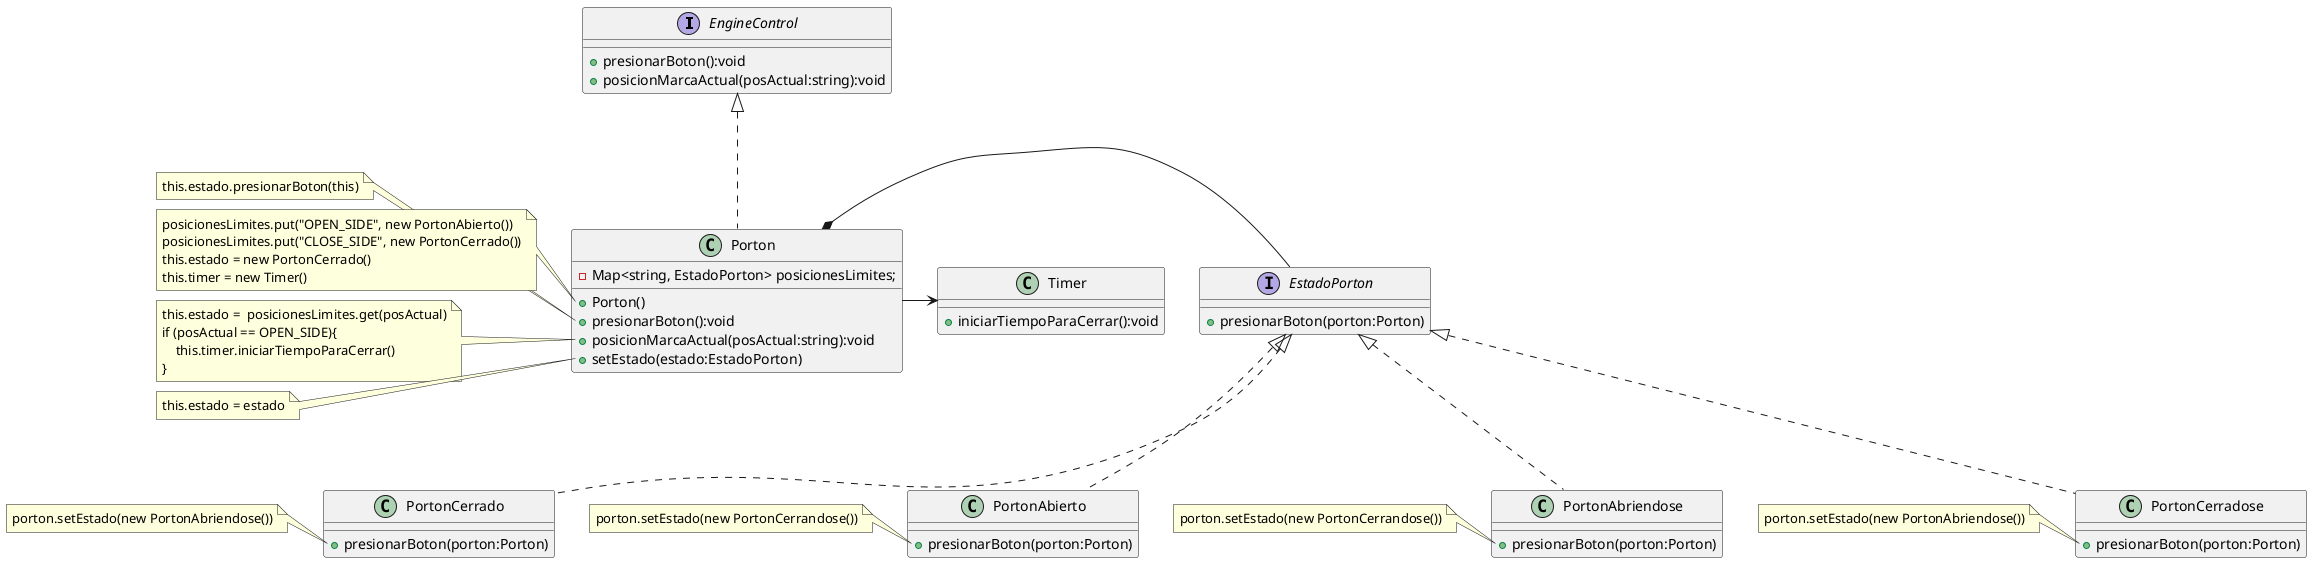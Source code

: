 @startuml
interface EngineControl{
    +presionarBoton():void
    +posicionMarcaActual(posActual:string):void
}

class Porton{
    -Map<string, EstadoPorton> posicionesLimites;
    +Porton()
    +presionarBoton():void
    +posicionMarcaActual(posActual:string):void
    +setEstado(estado:EstadoPorton)
}
class Timer{
    +iniciarTiempoParaCerrar():void
}


interface EstadoPorton{
    +presionarBoton(porton:Porton)
}
class PortonAbierto{
    +presionarBoton(porton:Porton)
}

class PortonAbriendose{
    +presionarBoton(porton:Porton)
}

class PortonCerradose{
    +presionarBoton(porton:Porton)
}

class PortonCerrado{
    +presionarBoton(porton:Porton)
}

note left of Porton::presionarBoton
    this.estado.presionarBoton(this)
end note

note left of Porton::Porton()
    posicionesLimites.put("OPEN_SIDE", new PortonAbierto())
    posicionesLimites.put("CLOSE_SIDE", new PortonCerrado())
    this.estado = new PortonCerrado()
    this.timer = new Timer()
end note

note left of Porton::posicionMarcaActual
    this.estado =  posicionesLimites.get(posActual)
    if (posActual == OPEN_SIDE){
        this.timer.iniciarTiempoParaCerrar()
    }
end note

note left of Porton::setEstado
    this.estado = estado
end note

note left of PortonCerrado::presionarBoton
    porton.setEstado(new PortonAbriendose())
end note

note left of PortonAbierto::presionarBoton
    porton.setEstado(new PortonCerrandose())
end note

note left of PortonAbriendose::presionarBoton
    porton.setEstado(new PortonCerrandose())
end note

note left of PortonCerradose::presionarBoton
    porton.setEstado(new PortonAbriendose())
end note



EngineControl <|.. Porton
Porton *- EstadoPorton: "         "
EstadoPorton <|.. PortonAbierto
EstadoPorton <|.. PortonAbriendose
EstadoPorton <|.. PortonCerradose
EstadoPorton <|.. PortonCerrado
Porton -> Timer

@enduml